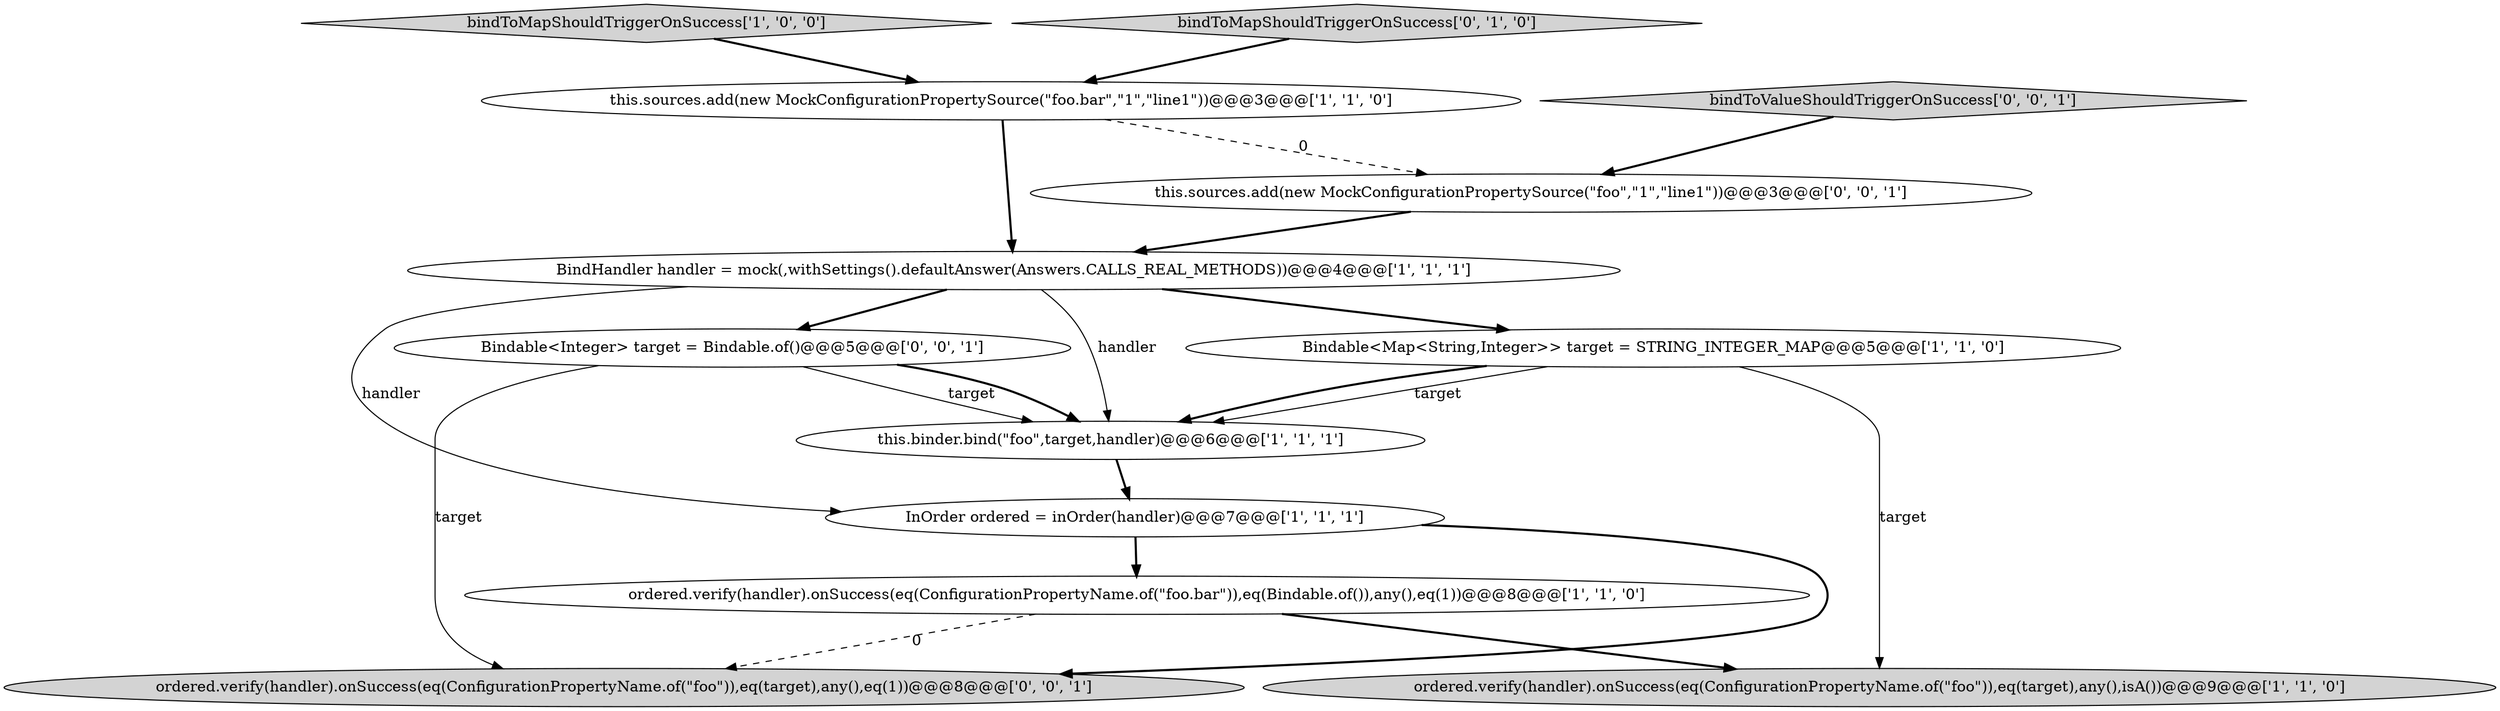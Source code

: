 digraph {
3 [style = filled, label = "this.sources.add(new MockConfigurationPropertySource(\"foo.bar\",\"1\",\"line1\"))@@@3@@@['1', '1', '0']", fillcolor = white, shape = ellipse image = "AAA0AAABBB1BBB"];
6 [style = filled, label = "BindHandler handler = mock(,withSettings().defaultAnswer(Answers.CALLS_REAL_METHODS))@@@4@@@['1', '1', '1']", fillcolor = white, shape = ellipse image = "AAA0AAABBB1BBB"];
4 [style = filled, label = "bindToMapShouldTriggerOnSuccess['1', '0', '0']", fillcolor = lightgray, shape = diamond image = "AAA0AAABBB1BBB"];
12 [style = filled, label = "bindToValueShouldTriggerOnSuccess['0', '0', '1']", fillcolor = lightgray, shape = diamond image = "AAA0AAABBB3BBB"];
9 [style = filled, label = "ordered.verify(handler).onSuccess(eq(ConfigurationPropertyName.of(\"foo\")),eq(target),any(),eq(1))@@@8@@@['0', '0', '1']", fillcolor = lightgray, shape = ellipse image = "AAA0AAABBB3BBB"];
10 [style = filled, label = "Bindable<Integer> target = Bindable.of()@@@5@@@['0', '0', '1']", fillcolor = white, shape = ellipse image = "AAA0AAABBB3BBB"];
7 [style = filled, label = "InOrder ordered = inOrder(handler)@@@7@@@['1', '1', '1']", fillcolor = white, shape = ellipse image = "AAA0AAABBB1BBB"];
8 [style = filled, label = "bindToMapShouldTriggerOnSuccess['0', '1', '0']", fillcolor = lightgray, shape = diamond image = "AAA0AAABBB2BBB"];
5 [style = filled, label = "ordered.verify(handler).onSuccess(eq(ConfigurationPropertyName.of(\"foo.bar\")),eq(Bindable.of()),any(),eq(1))@@@8@@@['1', '1', '0']", fillcolor = white, shape = ellipse image = "AAA0AAABBB1BBB"];
2 [style = filled, label = "ordered.verify(handler).onSuccess(eq(ConfigurationPropertyName.of(\"foo\")),eq(target),any(),isA())@@@9@@@['1', '1', '0']", fillcolor = lightgray, shape = ellipse image = "AAA0AAABBB1BBB"];
0 [style = filled, label = "Bindable<Map<String,Integer>> target = STRING_INTEGER_MAP@@@5@@@['1', '1', '0']", fillcolor = white, shape = ellipse image = "AAA0AAABBB1BBB"];
11 [style = filled, label = "this.sources.add(new MockConfigurationPropertySource(\"foo\",\"1\",\"line1\"))@@@3@@@['0', '0', '1']", fillcolor = white, shape = ellipse image = "AAA0AAABBB3BBB"];
1 [style = filled, label = "this.binder.bind(\"foo\",target,handler)@@@6@@@['1', '1', '1']", fillcolor = white, shape = ellipse image = "AAA0AAABBB1BBB"];
4->3 [style = bold, label=""];
10->9 [style = solid, label="target"];
11->6 [style = bold, label=""];
8->3 [style = bold, label=""];
12->11 [style = bold, label=""];
3->6 [style = bold, label=""];
5->9 [style = dashed, label="0"];
6->7 [style = solid, label="handler"];
6->0 [style = bold, label=""];
1->7 [style = bold, label=""];
6->1 [style = solid, label="handler"];
7->9 [style = bold, label=""];
5->2 [style = bold, label=""];
7->5 [style = bold, label=""];
0->1 [style = solid, label="target"];
0->1 [style = bold, label=""];
10->1 [style = solid, label="target"];
6->10 [style = bold, label=""];
10->1 [style = bold, label=""];
0->2 [style = solid, label="target"];
3->11 [style = dashed, label="0"];
}

